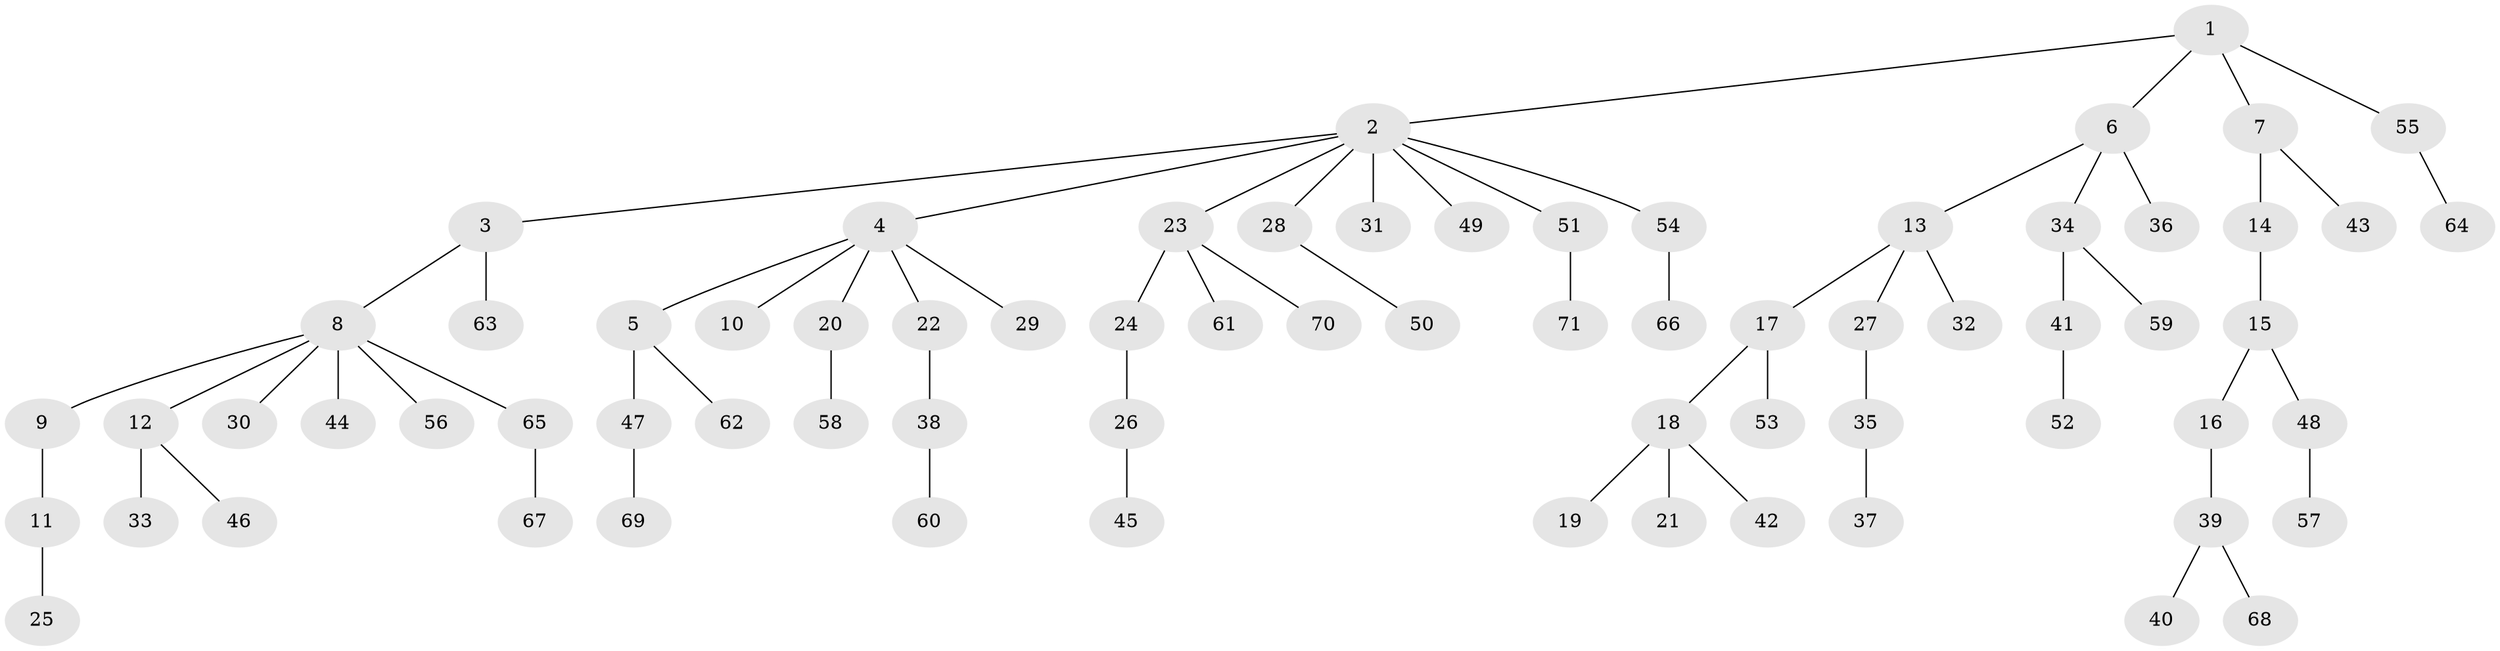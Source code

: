 // coarse degree distribution, {4: 0.0625, 8: 0.020833333333333332, 2: 0.16666666666666666, 6: 0.041666666666666664, 3: 0.041666666666666664, 5: 0.041666666666666664, 1: 0.625}
// Generated by graph-tools (version 1.1) at 2025/52/02/27/25 19:52:12]
// undirected, 71 vertices, 70 edges
graph export_dot {
graph [start="1"]
  node [color=gray90,style=filled];
  1;
  2;
  3;
  4;
  5;
  6;
  7;
  8;
  9;
  10;
  11;
  12;
  13;
  14;
  15;
  16;
  17;
  18;
  19;
  20;
  21;
  22;
  23;
  24;
  25;
  26;
  27;
  28;
  29;
  30;
  31;
  32;
  33;
  34;
  35;
  36;
  37;
  38;
  39;
  40;
  41;
  42;
  43;
  44;
  45;
  46;
  47;
  48;
  49;
  50;
  51;
  52;
  53;
  54;
  55;
  56;
  57;
  58;
  59;
  60;
  61;
  62;
  63;
  64;
  65;
  66;
  67;
  68;
  69;
  70;
  71;
  1 -- 2;
  1 -- 6;
  1 -- 7;
  1 -- 55;
  2 -- 3;
  2 -- 4;
  2 -- 23;
  2 -- 28;
  2 -- 31;
  2 -- 49;
  2 -- 51;
  2 -- 54;
  3 -- 8;
  3 -- 63;
  4 -- 5;
  4 -- 10;
  4 -- 20;
  4 -- 22;
  4 -- 29;
  5 -- 47;
  5 -- 62;
  6 -- 13;
  6 -- 34;
  6 -- 36;
  7 -- 14;
  7 -- 43;
  8 -- 9;
  8 -- 12;
  8 -- 30;
  8 -- 44;
  8 -- 56;
  8 -- 65;
  9 -- 11;
  11 -- 25;
  12 -- 33;
  12 -- 46;
  13 -- 17;
  13 -- 27;
  13 -- 32;
  14 -- 15;
  15 -- 16;
  15 -- 48;
  16 -- 39;
  17 -- 18;
  17 -- 53;
  18 -- 19;
  18 -- 21;
  18 -- 42;
  20 -- 58;
  22 -- 38;
  23 -- 24;
  23 -- 61;
  23 -- 70;
  24 -- 26;
  26 -- 45;
  27 -- 35;
  28 -- 50;
  34 -- 41;
  34 -- 59;
  35 -- 37;
  38 -- 60;
  39 -- 40;
  39 -- 68;
  41 -- 52;
  47 -- 69;
  48 -- 57;
  51 -- 71;
  54 -- 66;
  55 -- 64;
  65 -- 67;
}
